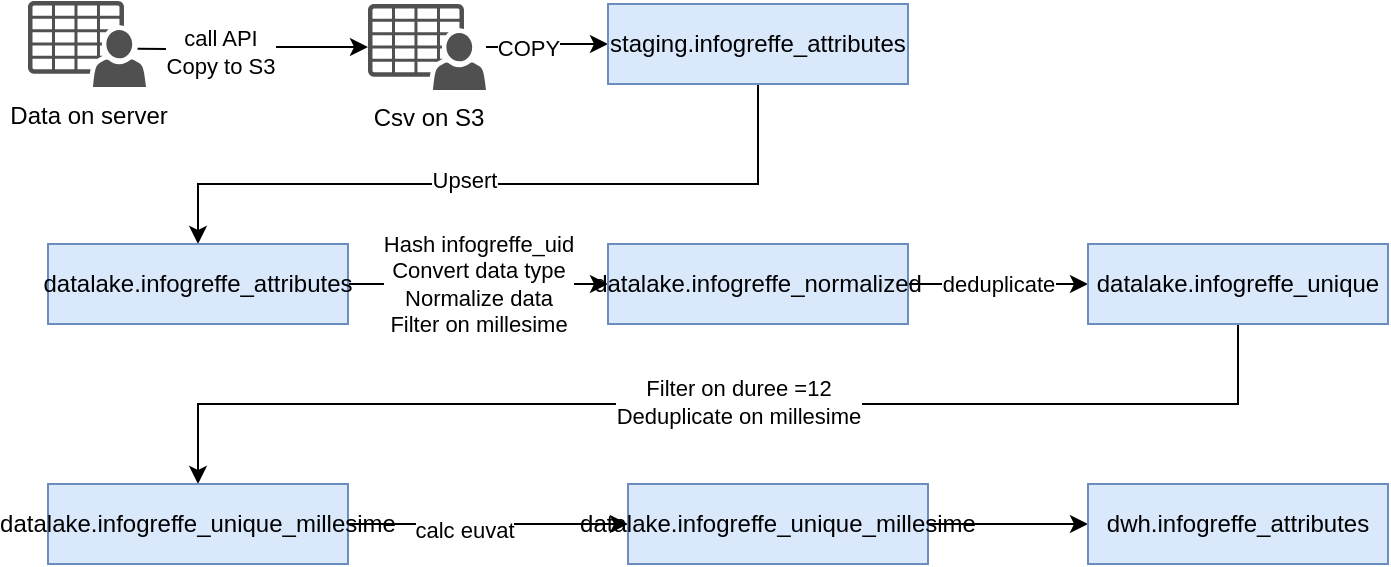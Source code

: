 <mxfile version="14.1.8" type="device"><diagram id="_9sMwZX_pum4pg9gxNcl" name="Page-1"><mxGraphModel dx="786" dy="580" grid="1" gridSize="10" guides="1" tooltips="1" connect="1" arrows="1" fold="1" page="1" pageScale="1" pageWidth="827" pageHeight="1169" math="0" shadow="0"><root><mxCell id="0"/><mxCell id="1" parent="0"/><mxCell id="DrcVJQmnbPgdxPa7a3EK-4" style="edgeStyle=orthogonalEdgeStyle;rounded=0;orthogonalLoop=1;jettySize=auto;html=1;" edge="1" parent="1" target="DrcVJQmnbPgdxPa7a3EK-3"><mxGeometry relative="1" as="geometry"><mxPoint x="84.8" y="62.4" as="sourcePoint"/></mxGeometry></mxCell><mxCell id="DrcVJQmnbPgdxPa7a3EK-5" value="call API&lt;br&gt;Copy to S3" style="edgeLabel;html=1;align=center;verticalAlign=middle;resizable=0;points=[];" vertex="1" connectable="0" parent="DrcVJQmnbPgdxPa7a3EK-4"><mxGeometry x="-0.298" y="-1" relative="1" as="geometry"><mxPoint as="offset"/></mxGeometry></mxCell><mxCell id="DrcVJQmnbPgdxPa7a3EK-6" style="edgeStyle=orthogonalEdgeStyle;rounded=0;orthogonalLoop=1;jettySize=auto;html=1;" edge="1" parent="1" source="DrcVJQmnbPgdxPa7a3EK-3" target="DrcVJQmnbPgdxPa7a3EK-8"><mxGeometry relative="1" as="geometry"><mxPoint x="320" y="62.4" as="targetPoint"/></mxGeometry></mxCell><mxCell id="DrcVJQmnbPgdxPa7a3EK-7" value="COPY" style="edgeLabel;html=1;align=center;verticalAlign=middle;resizable=0;points=[];" vertex="1" connectable="0" parent="DrcVJQmnbPgdxPa7a3EK-6"><mxGeometry x="-0.709" y="2" relative="1" as="geometry"><mxPoint x="12" y="2" as="offset"/></mxGeometry></mxCell><mxCell id="DrcVJQmnbPgdxPa7a3EK-3" value="Csv on S3" style="pointerEvents=1;shadow=0;dashed=0;html=1;strokeColor=none;fillColor=#505050;labelPosition=center;verticalLabelPosition=bottom;verticalAlign=top;outlineConnect=0;align=center;shape=mxgraph.office.users.csv_file;" vertex="1" parent="1"><mxGeometry x="200" y="40" width="59" height="43" as="geometry"/></mxCell><mxCell id="DrcVJQmnbPgdxPa7a3EK-11" style="edgeStyle=orthogonalEdgeStyle;rounded=0;orthogonalLoop=1;jettySize=auto;html=1;entryX=0.5;entryY=0;entryDx=0;entryDy=0;" edge="1" parent="1" source="DrcVJQmnbPgdxPa7a3EK-8" target="DrcVJQmnbPgdxPa7a3EK-10"><mxGeometry relative="1" as="geometry"><Array as="points"><mxPoint x="395" y="130"/><mxPoint x="115" y="130"/></Array></mxGeometry></mxCell><mxCell id="DrcVJQmnbPgdxPa7a3EK-17" value="Upsert" style="edgeLabel;html=1;align=center;verticalAlign=middle;resizable=0;points=[];" vertex="1" connectable="0" parent="DrcVJQmnbPgdxPa7a3EK-11"><mxGeometry x="0.094" y="-2" relative="1" as="geometry"><mxPoint as="offset"/></mxGeometry></mxCell><mxCell id="DrcVJQmnbPgdxPa7a3EK-8" value="staging.infogreffe_attributes" style="rounded=0;whiteSpace=wrap;html=1;fillColor=#dae8fc;strokeColor=#6c8ebf;" vertex="1" parent="1"><mxGeometry x="320" y="40" width="150" height="40" as="geometry"/></mxCell><mxCell id="DrcVJQmnbPgdxPa7a3EK-13" value="Hash infogreffe_uid&lt;br&gt;Convert data type&lt;br&gt;Normalize data&lt;br&gt;Filter on millesime" style="edgeStyle=orthogonalEdgeStyle;rounded=0;orthogonalLoop=1;jettySize=auto;html=1;" edge="1" parent="1" source="DrcVJQmnbPgdxPa7a3EK-10" target="DrcVJQmnbPgdxPa7a3EK-12"><mxGeometry relative="1" as="geometry"/></mxCell><mxCell id="DrcVJQmnbPgdxPa7a3EK-10" value="datalake.infogreffe_attributes" style="rounded=0;whiteSpace=wrap;html=1;fillColor=#dae8fc;strokeColor=#6c8ebf;" vertex="1" parent="1"><mxGeometry x="40" y="160" width="150" height="40" as="geometry"/></mxCell><mxCell id="DrcVJQmnbPgdxPa7a3EK-16" value="deduplicate" style="edgeStyle=orthogonalEdgeStyle;rounded=0;orthogonalLoop=1;jettySize=auto;html=1;entryX=0;entryY=0.5;entryDx=0;entryDy=0;" edge="1" parent="1" source="DrcVJQmnbPgdxPa7a3EK-12" target="DrcVJQmnbPgdxPa7a3EK-15"><mxGeometry relative="1" as="geometry"/></mxCell><mxCell id="DrcVJQmnbPgdxPa7a3EK-12" value="datalake.infogreffe_normalized" style="rounded=0;whiteSpace=wrap;html=1;fillColor=#dae8fc;strokeColor=#6c8ebf;" vertex="1" parent="1"><mxGeometry x="320" y="160" width="150" height="40" as="geometry"/></mxCell><mxCell id="DrcVJQmnbPgdxPa7a3EK-14" value="Data on server" style="pointerEvents=1;shadow=0;dashed=0;html=1;strokeColor=none;fillColor=#505050;labelPosition=center;verticalLabelPosition=bottom;verticalAlign=top;outlineConnect=0;align=center;shape=mxgraph.office.users.csv_file;" vertex="1" parent="1"><mxGeometry x="30" y="38.5" width="59" height="43" as="geometry"/></mxCell><mxCell id="DrcVJQmnbPgdxPa7a3EK-19" style="edgeStyle=orthogonalEdgeStyle;rounded=0;orthogonalLoop=1;jettySize=auto;html=1;" edge="1" parent="1" source="DrcVJQmnbPgdxPa7a3EK-15" target="DrcVJQmnbPgdxPa7a3EK-18"><mxGeometry relative="1" as="geometry"><Array as="points"><mxPoint x="635" y="240"/><mxPoint x="115" y="240"/></Array></mxGeometry></mxCell><mxCell id="DrcVJQmnbPgdxPa7a3EK-20" value="Filter on duree =12&lt;br&gt;Deduplicate on millesime" style="edgeLabel;html=1;align=center;verticalAlign=middle;resizable=0;points=[];" vertex="1" connectable="0" parent="DrcVJQmnbPgdxPa7a3EK-19"><mxGeometry x="-0.033" y="-1" relative="1" as="geometry"><mxPoint as="offset"/></mxGeometry></mxCell><mxCell id="DrcVJQmnbPgdxPa7a3EK-15" value="datalake.infogreffe_unique" style="rounded=0;whiteSpace=wrap;html=1;fillColor=#dae8fc;strokeColor=#6c8ebf;" vertex="1" parent="1"><mxGeometry x="560" y="160" width="150" height="40" as="geometry"/></mxCell><mxCell id="DrcVJQmnbPgdxPa7a3EK-22" style="edgeStyle=orthogonalEdgeStyle;rounded=0;orthogonalLoop=1;jettySize=auto;html=1;" edge="1" parent="1" source="DrcVJQmnbPgdxPa7a3EK-18" target="DrcVJQmnbPgdxPa7a3EK-21"><mxGeometry relative="1" as="geometry"/></mxCell><mxCell id="DrcVJQmnbPgdxPa7a3EK-23" value="calc euvat" style="edgeLabel;html=1;align=center;verticalAlign=middle;resizable=0;points=[];" vertex="1" connectable="0" parent="DrcVJQmnbPgdxPa7a3EK-22"><mxGeometry x="-0.182" y="-3" relative="1" as="geometry"><mxPoint as="offset"/></mxGeometry></mxCell><mxCell id="DrcVJQmnbPgdxPa7a3EK-18" value="datalake.infogreffe_unique_millesime" style="rounded=0;whiteSpace=wrap;html=1;fillColor=#dae8fc;strokeColor=#6c8ebf;" vertex="1" parent="1"><mxGeometry x="40" y="280" width="150" height="40" as="geometry"/></mxCell><mxCell id="DrcVJQmnbPgdxPa7a3EK-25" style="edgeStyle=orthogonalEdgeStyle;rounded=0;orthogonalLoop=1;jettySize=auto;html=1;" edge="1" parent="1" source="DrcVJQmnbPgdxPa7a3EK-21" target="DrcVJQmnbPgdxPa7a3EK-24"><mxGeometry relative="1" as="geometry"/></mxCell><mxCell id="DrcVJQmnbPgdxPa7a3EK-21" value="datalake.infogreffe_unique_millesime" style="rounded=0;whiteSpace=wrap;html=1;fillColor=#dae8fc;strokeColor=#6c8ebf;" vertex="1" parent="1"><mxGeometry x="330" y="280" width="150" height="40" as="geometry"/></mxCell><mxCell id="DrcVJQmnbPgdxPa7a3EK-24" value="dwh.infogreffe_attributes" style="rounded=0;whiteSpace=wrap;html=1;fillColor=#dae8fc;strokeColor=#6c8ebf;" vertex="1" parent="1"><mxGeometry x="560" y="280" width="150" height="40" as="geometry"/></mxCell></root></mxGraphModel></diagram></mxfile>